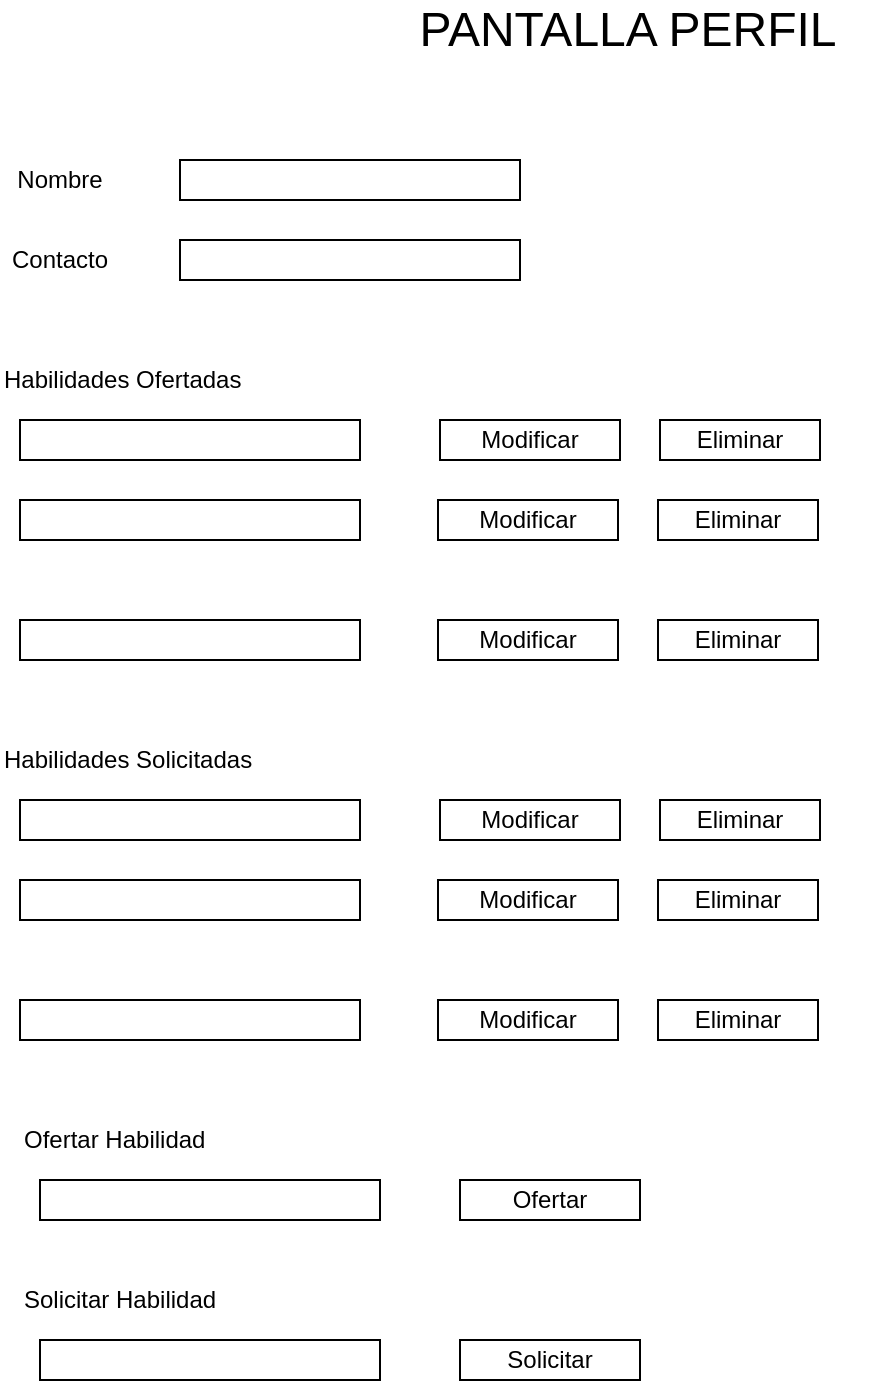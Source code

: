 <mxfile version="24.7.8">
  <diagram name="Página-1" id="q0OZ0ck-zupgk4xuKl11">
    <mxGraphModel dx="1562" dy="917" grid="1" gridSize="10" guides="1" tooltips="1" connect="1" arrows="1" fold="1" page="1" pageScale="1" pageWidth="827" pageHeight="1169" math="0" shadow="0">
      <root>
        <mxCell id="0" />
        <mxCell id="1" parent="0" />
        <mxCell id="ndG_unAMJjDTMYC8sWlS-1" value="&lt;font style=&quot;font-size: 24px;&quot;&gt;PANTALLA PERFIL&lt;/font&gt;" style="text;html=1;align=center;verticalAlign=middle;whiteSpace=wrap;rounded=0;" vertex="1" parent="1">
          <mxGeometry x="294" y="50" width="240" height="30" as="geometry" />
        </mxCell>
        <mxCell id="ndG_unAMJjDTMYC8sWlS-2" value="Nombre" style="text;html=1;align=center;verticalAlign=middle;whiteSpace=wrap;rounded=0;" vertex="1" parent="1">
          <mxGeometry x="100" y="130" width="60" height="20" as="geometry" />
        </mxCell>
        <mxCell id="ndG_unAMJjDTMYC8sWlS-4" value="" style="rounded=0;whiteSpace=wrap;html=1;" vertex="1" parent="1">
          <mxGeometry x="190" y="130" width="170" height="20" as="geometry" />
        </mxCell>
        <mxCell id="ndG_unAMJjDTMYC8sWlS-5" value="Contacto" style="text;html=1;align=center;verticalAlign=middle;whiteSpace=wrap;rounded=0;" vertex="1" parent="1">
          <mxGeometry x="100" y="170" width="60" height="20" as="geometry" />
        </mxCell>
        <mxCell id="ndG_unAMJjDTMYC8sWlS-6" value="" style="rounded=0;whiteSpace=wrap;html=1;" vertex="1" parent="1">
          <mxGeometry x="190" y="170" width="170" height="20" as="geometry" />
        </mxCell>
        <mxCell id="ndG_unAMJjDTMYC8sWlS-7" value="Habilidades Ofertadas" style="text;html=1;align=left;verticalAlign=middle;whiteSpace=wrap;rounded=0;" vertex="1" parent="1">
          <mxGeometry x="100" y="230" width="240" height="20" as="geometry" />
        </mxCell>
        <mxCell id="ndG_unAMJjDTMYC8sWlS-8" value="" style="rounded=0;whiteSpace=wrap;html=1;" vertex="1" parent="1">
          <mxGeometry x="110" y="260" width="170" height="20" as="geometry" />
        </mxCell>
        <mxCell id="ndG_unAMJjDTMYC8sWlS-9" value="" style="rounded=0;whiteSpace=wrap;html=1;" vertex="1" parent="1">
          <mxGeometry x="110" y="300" width="170" height="20" as="geometry" />
        </mxCell>
        <mxCell id="ndG_unAMJjDTMYC8sWlS-10" value="" style="rounded=0;whiteSpace=wrap;html=1;" vertex="1" parent="1">
          <mxGeometry x="110" y="360" width="170" height="20" as="geometry" />
        </mxCell>
        <mxCell id="ndG_unAMJjDTMYC8sWlS-12" value="Modificar" style="rounded=0;whiteSpace=wrap;html=1;" vertex="1" parent="1">
          <mxGeometry x="320" y="260" width="90" height="20" as="geometry" />
        </mxCell>
        <mxCell id="ndG_unAMJjDTMYC8sWlS-13" value="Eliminar" style="rounded=0;whiteSpace=wrap;html=1;" vertex="1" parent="1">
          <mxGeometry x="430" y="260" width="80" height="20" as="geometry" />
        </mxCell>
        <mxCell id="ndG_unAMJjDTMYC8sWlS-14" value="Modificar" style="rounded=0;whiteSpace=wrap;html=1;" vertex="1" parent="1">
          <mxGeometry x="319" y="300" width="90" height="20" as="geometry" />
        </mxCell>
        <mxCell id="ndG_unAMJjDTMYC8sWlS-15" value="Eliminar" style="rounded=0;whiteSpace=wrap;html=1;" vertex="1" parent="1">
          <mxGeometry x="429" y="300" width="80" height="20" as="geometry" />
        </mxCell>
        <mxCell id="ndG_unAMJjDTMYC8sWlS-16" value="Modificar" style="rounded=0;whiteSpace=wrap;html=1;" vertex="1" parent="1">
          <mxGeometry x="319" y="360" width="90" height="20" as="geometry" />
        </mxCell>
        <mxCell id="ndG_unAMJjDTMYC8sWlS-17" value="Eliminar" style="rounded=0;whiteSpace=wrap;html=1;" vertex="1" parent="1">
          <mxGeometry x="429" y="360" width="80" height="20" as="geometry" />
        </mxCell>
        <mxCell id="ndG_unAMJjDTMYC8sWlS-27" value="Habilidades Solicitadas" style="text;html=1;align=left;verticalAlign=middle;whiteSpace=wrap;rounded=0;" vertex="1" parent="1">
          <mxGeometry x="100" y="420" width="240" height="20" as="geometry" />
        </mxCell>
        <mxCell id="ndG_unAMJjDTMYC8sWlS-28" value="" style="rounded=0;whiteSpace=wrap;html=1;" vertex="1" parent="1">
          <mxGeometry x="110" y="450" width="170" height="20" as="geometry" />
        </mxCell>
        <mxCell id="ndG_unAMJjDTMYC8sWlS-29" value="" style="rounded=0;whiteSpace=wrap;html=1;" vertex="1" parent="1">
          <mxGeometry x="110" y="490" width="170" height="20" as="geometry" />
        </mxCell>
        <mxCell id="ndG_unAMJjDTMYC8sWlS-30" value="" style="rounded=0;whiteSpace=wrap;html=1;" vertex="1" parent="1">
          <mxGeometry x="110" y="550" width="170" height="20" as="geometry" />
        </mxCell>
        <mxCell id="ndG_unAMJjDTMYC8sWlS-31" value="Modificar" style="rounded=0;whiteSpace=wrap;html=1;" vertex="1" parent="1">
          <mxGeometry x="320" y="450" width="90" height="20" as="geometry" />
        </mxCell>
        <mxCell id="ndG_unAMJjDTMYC8sWlS-32" value="Eliminar" style="rounded=0;whiteSpace=wrap;html=1;" vertex="1" parent="1">
          <mxGeometry x="430" y="450" width="80" height="20" as="geometry" />
        </mxCell>
        <mxCell id="ndG_unAMJjDTMYC8sWlS-33" value="Modificar" style="rounded=0;whiteSpace=wrap;html=1;" vertex="1" parent="1">
          <mxGeometry x="319" y="490" width="90" height="20" as="geometry" />
        </mxCell>
        <mxCell id="ndG_unAMJjDTMYC8sWlS-34" value="Eliminar" style="rounded=0;whiteSpace=wrap;html=1;" vertex="1" parent="1">
          <mxGeometry x="429" y="490" width="80" height="20" as="geometry" />
        </mxCell>
        <mxCell id="ndG_unAMJjDTMYC8sWlS-35" value="Modificar" style="rounded=0;whiteSpace=wrap;html=1;" vertex="1" parent="1">
          <mxGeometry x="319" y="550" width="90" height="20" as="geometry" />
        </mxCell>
        <mxCell id="ndG_unAMJjDTMYC8sWlS-36" value="Eliminar" style="rounded=0;whiteSpace=wrap;html=1;" vertex="1" parent="1">
          <mxGeometry x="429" y="550" width="80" height="20" as="geometry" />
        </mxCell>
        <mxCell id="ndG_unAMJjDTMYC8sWlS-37" value="Ofertar Habilidad" style="text;html=1;align=left;verticalAlign=middle;whiteSpace=wrap;rounded=0;" vertex="1" parent="1">
          <mxGeometry x="110" y="610" width="240" height="20" as="geometry" />
        </mxCell>
        <mxCell id="ndG_unAMJjDTMYC8sWlS-38" value="" style="rounded=0;whiteSpace=wrap;html=1;" vertex="1" parent="1">
          <mxGeometry x="120" y="640" width="170" height="20" as="geometry" />
        </mxCell>
        <mxCell id="ndG_unAMJjDTMYC8sWlS-39" value="Ofertar" style="rounded=0;whiteSpace=wrap;html=1;" vertex="1" parent="1">
          <mxGeometry x="330" y="640" width="90" height="20" as="geometry" />
        </mxCell>
        <mxCell id="ndG_unAMJjDTMYC8sWlS-40" value="Solicitar Habilidad" style="text;html=1;align=left;verticalAlign=middle;whiteSpace=wrap;rounded=0;" vertex="1" parent="1">
          <mxGeometry x="110" y="690" width="240" height="20" as="geometry" />
        </mxCell>
        <mxCell id="ndG_unAMJjDTMYC8sWlS-41" value="" style="rounded=0;whiteSpace=wrap;html=1;" vertex="1" parent="1">
          <mxGeometry x="120" y="720" width="170" height="20" as="geometry" />
        </mxCell>
        <mxCell id="ndG_unAMJjDTMYC8sWlS-42" value="Solicitar" style="rounded=0;whiteSpace=wrap;html=1;" vertex="1" parent="1">
          <mxGeometry x="330" y="720" width="90" height="20" as="geometry" />
        </mxCell>
      </root>
    </mxGraphModel>
  </diagram>
</mxfile>
